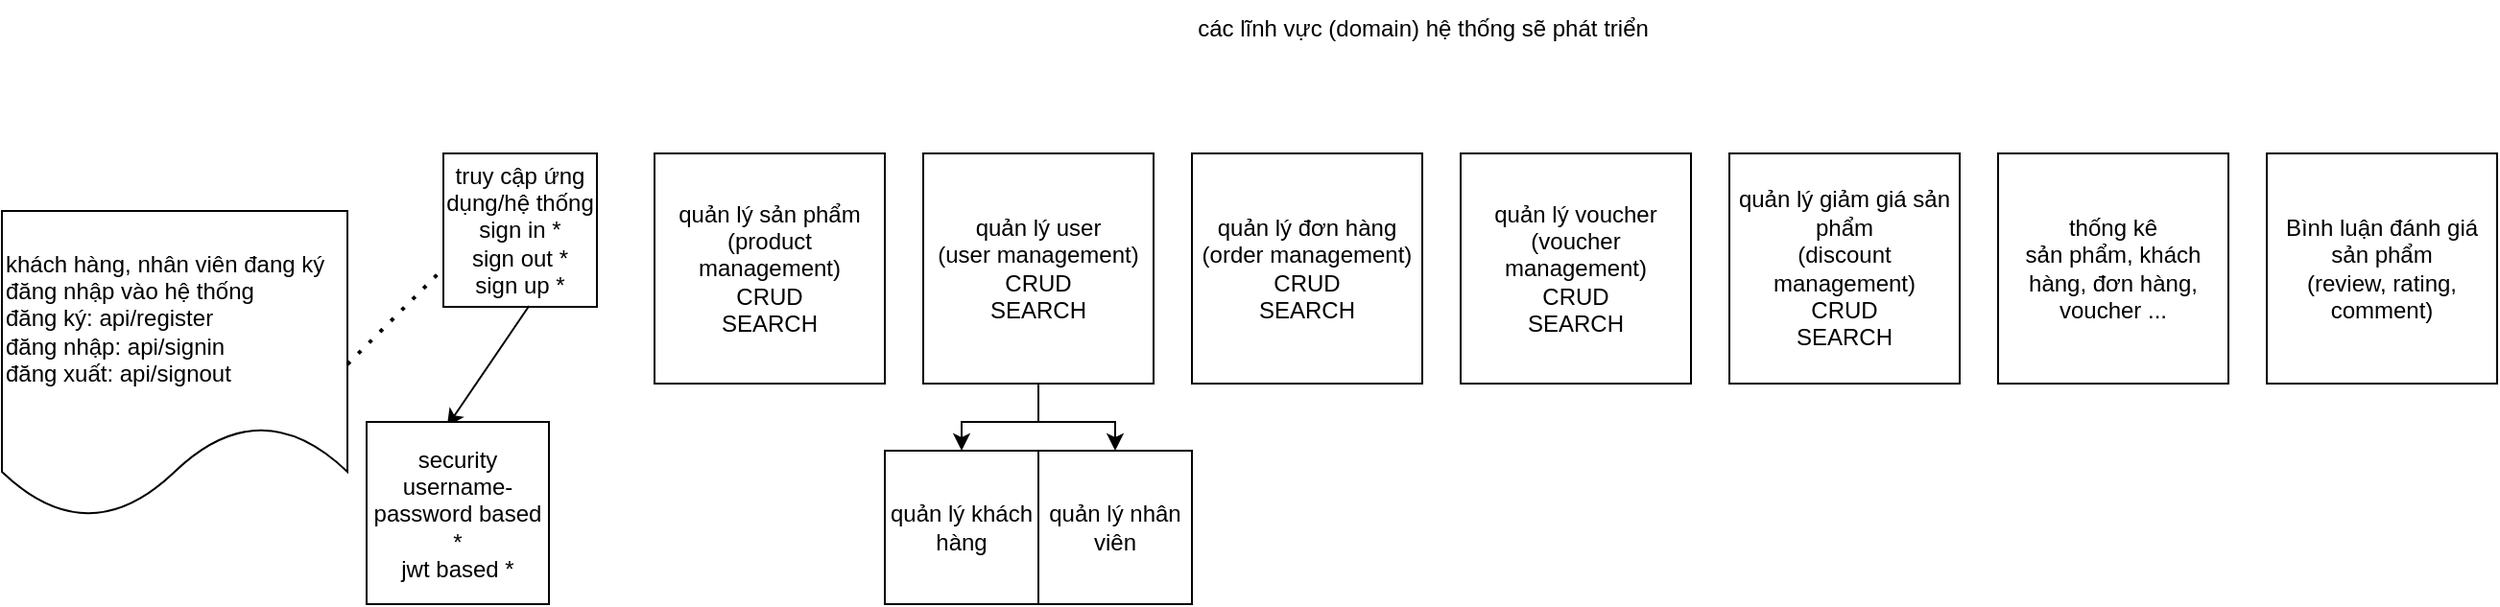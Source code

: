 <mxfile version="21.4.0" type="github">
  <diagram name="Page-1" id="AY5aCEsH_-TEs7CG9HPi">
    <mxGraphModel dx="2049" dy="1126" grid="1" gridSize="10" guides="1" tooltips="1" connect="1" arrows="1" fold="1" page="1" pageScale="1" pageWidth="850" pageHeight="1100" math="0" shadow="0">
      <root>
        <mxCell id="0" />
        <mxCell id="1" parent="0" />
        <mxCell id="gRu7T_2IsZ-dY_oKOvaS-2" value="các lĩnh vực (domain) hệ thống sẽ phát triển" style="text;html=1;align=center;verticalAlign=middle;resizable=0;points=[];autosize=1;strokeColor=none;fillColor=none;" parent="1" vertex="1">
          <mxGeometry x="610" width="260" height="30" as="geometry" />
        </mxCell>
        <mxCell id="gRu7T_2IsZ-dY_oKOvaS-3" value="&lt;div&gt;truy cập ứng dụng/hệ thống&lt;br&gt;sign in *&lt;/div&gt;&lt;div&gt;sign out *&lt;/div&gt;&lt;div&gt;sign up *&lt;/div&gt;" style="whiteSpace=wrap;html=1;aspect=fixed;" parent="1" vertex="1">
          <mxGeometry x="230" y="80" width="80" height="80" as="geometry" />
        </mxCell>
        <mxCell id="gRu7T_2IsZ-dY_oKOvaS-4" value="quản lý sản phẩm&lt;br&gt;(product management)&lt;br&gt;CRUD&lt;br&gt;SEARCH" style="whiteSpace=wrap;html=1;aspect=fixed;" parent="1" vertex="1">
          <mxGeometry x="340" y="80" width="120" height="120" as="geometry" />
        </mxCell>
        <mxCell id="j72MVarRwJrg6eLjHR5--1" value="" style="endArrow=classic;html=1;rounded=0;exitX=0.558;exitY=0.994;exitDx=0;exitDy=0;entryX=0.441;entryY=0.025;entryDx=0;entryDy=0;entryPerimeter=0;exitPerimeter=0;" edge="1" parent="1" source="gRu7T_2IsZ-dY_oKOvaS-3" target="j72MVarRwJrg6eLjHR5--2">
          <mxGeometry width="50" height="50" relative="1" as="geometry">
            <mxPoint x="420" y="230" as="sourcePoint" />
            <mxPoint x="265" y="240" as="targetPoint" />
          </mxGeometry>
        </mxCell>
        <mxCell id="j72MVarRwJrg6eLjHR5--2" value="security&lt;br&gt;username-password based *&lt;br&gt;jwt based *" style="whiteSpace=wrap;html=1;aspect=fixed;" vertex="1" parent="1">
          <mxGeometry x="190" y="220" width="95" height="95" as="geometry" />
        </mxCell>
        <mxCell id="j72MVarRwJrg6eLjHR5--3" value="khách hàng, nhân viên đang ký đăng nhập vào hệ thống&lt;br&gt;đăng ký: api/register&lt;br&gt;đăng nhập: api/signin&lt;br&gt;đăng xuất: api/signout" style="shape=document;whiteSpace=wrap;html=1;boundedLbl=1;align=left;" vertex="1" parent="1">
          <mxGeometry y="110" width="180" height="160" as="geometry" />
        </mxCell>
        <mxCell id="j72MVarRwJrg6eLjHR5--5" value="" style="endArrow=none;dashed=1;html=1;dashPattern=1 3;strokeWidth=2;rounded=0;exitX=1;exitY=0.5;exitDx=0;exitDy=0;entryX=0;entryY=0.75;entryDx=0;entryDy=0;" edge="1" parent="1" source="j72MVarRwJrg6eLjHR5--3" target="gRu7T_2IsZ-dY_oKOvaS-3">
          <mxGeometry width="50" height="50" relative="1" as="geometry">
            <mxPoint x="420" y="230" as="sourcePoint" />
            <mxPoint x="470" y="180" as="targetPoint" />
          </mxGeometry>
        </mxCell>
        <mxCell id="j72MVarRwJrg6eLjHR5--18" style="edgeStyle=orthogonalEdgeStyle;rounded=0;orthogonalLoop=1;jettySize=auto;html=1;entryX=0.5;entryY=0;entryDx=0;entryDy=0;" edge="1" parent="1" source="j72MVarRwJrg6eLjHR5--10" target="j72MVarRwJrg6eLjHR5--16">
          <mxGeometry relative="1" as="geometry" />
        </mxCell>
        <mxCell id="j72MVarRwJrg6eLjHR5--20" style="edgeStyle=orthogonalEdgeStyle;rounded=0;orthogonalLoop=1;jettySize=auto;html=1;entryX=0.5;entryY=0;entryDx=0;entryDy=0;" edge="1" parent="1" source="j72MVarRwJrg6eLjHR5--10" target="j72MVarRwJrg6eLjHR5--19">
          <mxGeometry relative="1" as="geometry" />
        </mxCell>
        <mxCell id="j72MVarRwJrg6eLjHR5--10" value="quản lý user&lt;br&gt;(user management)&lt;br&gt;CRUD&lt;br&gt;SEARCH" style="whiteSpace=wrap;html=1;aspect=fixed;" vertex="1" parent="1">
          <mxGeometry x="480" y="80" width="120" height="120" as="geometry" />
        </mxCell>
        <mxCell id="j72MVarRwJrg6eLjHR5--11" value="quản lý đơn hàng&lt;br&gt;(order management)&lt;br&gt;CRUD&lt;br&gt;SEARCH" style="whiteSpace=wrap;html=1;aspect=fixed;" vertex="1" parent="1">
          <mxGeometry x="620" y="80" width="120" height="120" as="geometry" />
        </mxCell>
        <mxCell id="j72MVarRwJrg6eLjHR5--12" value="quản lý voucher&lt;br&gt;(voucher management)&lt;br&gt;CRUD&lt;br&gt;SEARCH" style="whiteSpace=wrap;html=1;aspect=fixed;" vertex="1" parent="1">
          <mxGeometry x="760" y="80" width="120" height="120" as="geometry" />
        </mxCell>
        <mxCell id="j72MVarRwJrg6eLjHR5--13" value="quản lý giảm giá sản phẩm&lt;br&gt;(discount management)&lt;br&gt;CRUD&lt;br&gt;SEARCH" style="whiteSpace=wrap;html=1;aspect=fixed;" vertex="1" parent="1">
          <mxGeometry x="900" y="80" width="120" height="120" as="geometry" />
        </mxCell>
        <mxCell id="j72MVarRwJrg6eLjHR5--15" value="thống kê&lt;br&gt;sản phẩm, khách hàng, đơn hàng, voucher ..." style="whiteSpace=wrap;html=1;aspect=fixed;" vertex="1" parent="1">
          <mxGeometry x="1040" y="80" width="120" height="120" as="geometry" />
        </mxCell>
        <mxCell id="j72MVarRwJrg6eLjHR5--16" value="quản lý khách hàng" style="whiteSpace=wrap;html=1;aspect=fixed;" vertex="1" parent="1">
          <mxGeometry x="460" y="235" width="80" height="80" as="geometry" />
        </mxCell>
        <mxCell id="j72MVarRwJrg6eLjHR5--19" value="quản lý nhân viên" style="whiteSpace=wrap;html=1;aspect=fixed;" vertex="1" parent="1">
          <mxGeometry x="540" y="235" width="80" height="80" as="geometry" />
        </mxCell>
        <mxCell id="j72MVarRwJrg6eLjHR5--21" value="Bình luận đánh giá sản phẩm&lt;br&gt;(review, rating, comment)" style="whiteSpace=wrap;html=1;aspect=fixed;" vertex="1" parent="1">
          <mxGeometry x="1180" y="80" width="120" height="120" as="geometry" />
        </mxCell>
      </root>
    </mxGraphModel>
  </diagram>
</mxfile>
